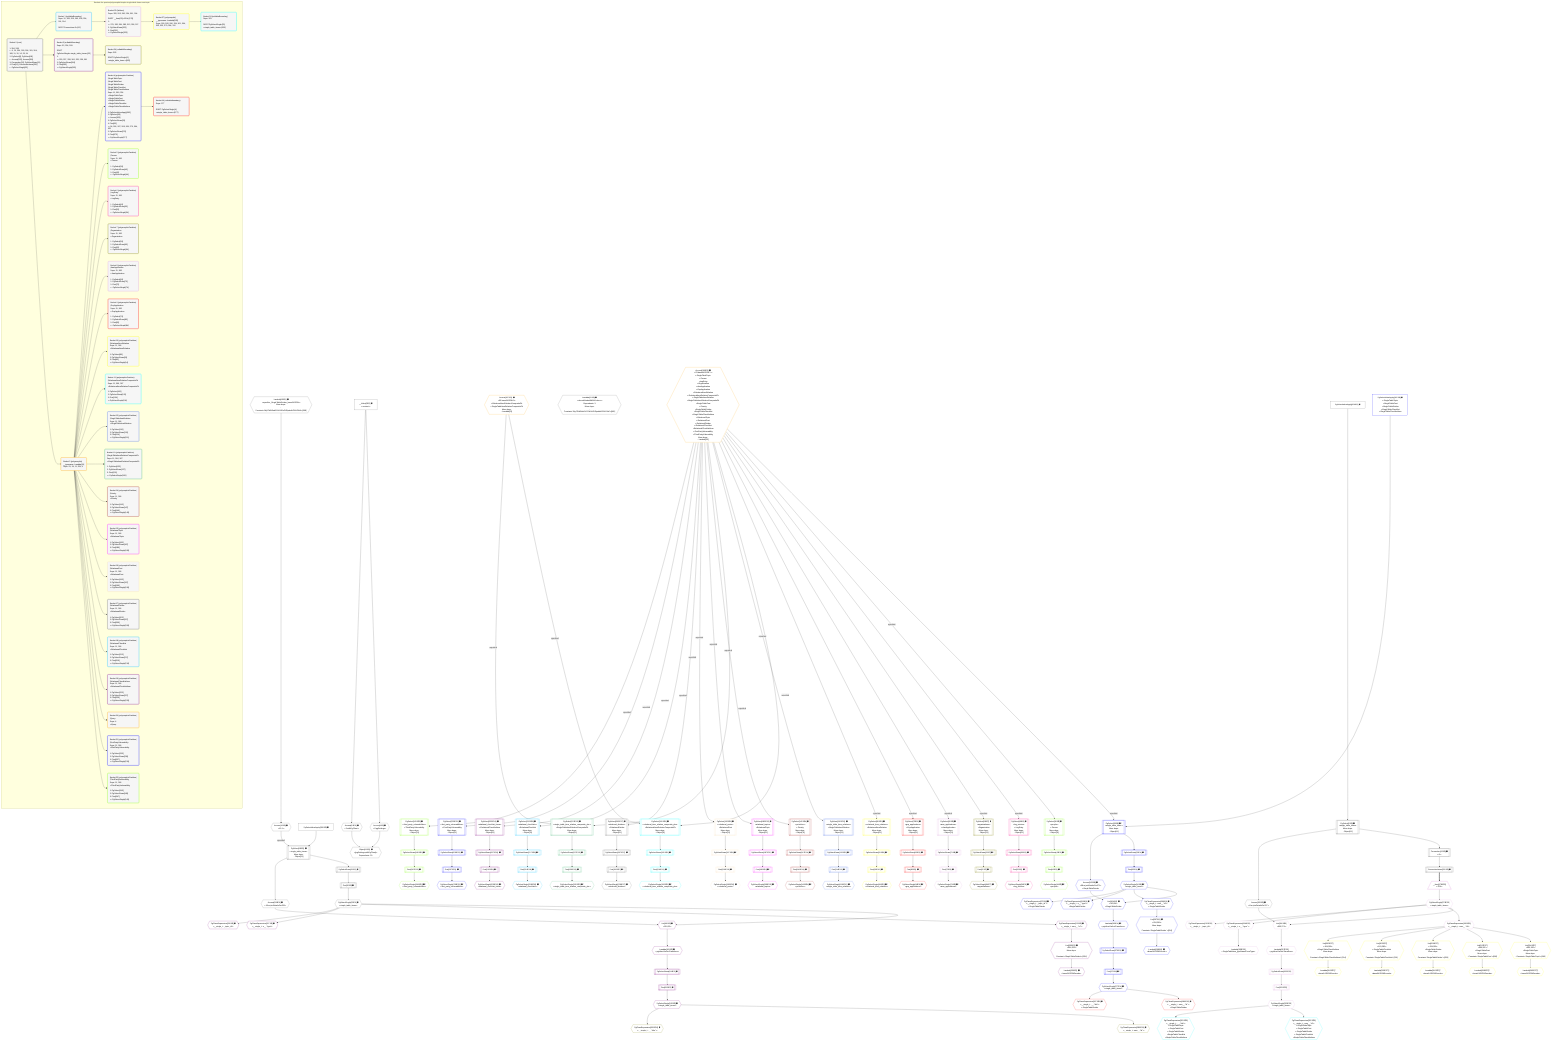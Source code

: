 %%{init: {'themeVariables': { 'fontSize': '12px'}}}%%
graph TD
    classDef path fill:#eee,stroke:#000,color:#000
    classDef plan fill:#fff,stroke-width:1px,color:#000
    classDef itemplan fill:#fff,stroke-width:2px,color:#000
    classDef unbatchedplan fill:#dff,stroke-width:1px,color:#000
    classDef sideeffectplan fill:#fcc,stroke-width:2px,color:#000
    classDef bucket fill:#f6f6f6,color:#000,stroke-width:2px,text-align:left

    subgraph "Buckets for queries/polymorphic/simple-single-table-items-root-topic"
    Bucket0("Bucket 0 (root)<br /><br />1: 354, 358<br />ᐳ: 9, 10, 254, 293, 296, 301, 304, 368, 11, 15, 16, 23, 24<br />2: PgSelect[8], PgSelect[18]<br />ᐳ: Access[355], Access[359]<br />3: Connection[12], PgSelectRows[21]<br />4: First[20], ConnectionItems[250]<br />ᐳ: PgSelectSingle[22]"):::bucket
    Bucket1("Bucket 1 (nullableBoundary)<br />Deps: 12, 355, 250, 293, 296, 254, 301, 304<br /><br />ROOT Connectionᐸ8ᐳ[12]"):::bucket
    Bucket2("Bucket 2 (nullableBoundary)<br />Deps: 22, 254, 359<br /><br />ROOT PgSelectSingleᐸsingle_table_itemsᐳ[22]<br />1: <br />ᐳ: 253, 257, 258, 360, 255, 256, 361<br />2: PgSelectRows[264]<br />3: First[263]<br />ᐳ: PgSelectSingle[265]"):::bucket
    Bucket3("Bucket 3 (polymorphic)<br />__typename: Lambda[24]<br />Deps: 23, 24, 11, 254, 4"):::bucket
    Bucket4("Bucket 4 (polymorphicPartition)<br />|SingleTableTopic<br />|SingleTablePost<br />|SingleTableDivider<br />|SingleTableChecklist<br />|SingleTableChecklistItem<br />Deps: 11, 366, 254<br />ᐳSingleTableTopic<br />ᐳSingleTablePost<br />ᐳSingleTableDivider<br />ᐳSingleTableChecklist<br />ᐳSingleTableChecklistItem<br /><br />1: PgSelectInlineApply[362]<br />2: PgSelect[28]<br />ᐳ: Access[363]<br />3: PgSelectRows[33]<br />4: First[32]<br />ᐳ: 34, 266, 267, 268, 269, 270, 364, 365<br />5: PgSelectRows[276]<br />6: First[275]<br />ᐳ: PgSelectSingle[277]"):::bucket
    Bucket5("Bucket 5 (polymorphicPartition)<br />|Person<br />Deps: 11, 366<br />ᐳPerson<br /><br />1: PgSelect[38]<br />2: PgSelectRows[43]<br />3: First[42]<br />ᐳ: PgSelectSingle[44]"):::bucket
    Bucket6("Bucket 6 (polymorphicPartition)<br />|LogEntry<br />Deps: 11, 366<br />ᐳLogEntry<br /><br />1: PgSelect[48]<br />2: PgSelectRows[53]<br />3: First[52]<br />ᐳ: PgSelectSingle[54]"):::bucket
    Bucket7("Bucket 7 (polymorphicPartition)<br />|Organization<br />Deps: 11, 366<br />ᐳOrganization<br /><br />1: PgSelect[58]<br />2: PgSelectRows[63]<br />3: First[62]<br />ᐳ: PgSelectSingle[64]"):::bucket
    Bucket8("Bucket 8 (polymorphicPartition)<br />|AwsApplication<br />Deps: 11, 366<br />ᐳAwsApplication<br /><br />1: PgSelect[68]<br />2: PgSelectRows[73]<br />3: First[72]<br />ᐳ: PgSelectSingle[74]"):::bucket
    Bucket9("Bucket 9 (polymorphicPartition)<br />|GcpApplication<br />Deps: 11, 366<br />ᐳGcpApplication<br /><br />1: PgSelect[78]<br />2: PgSelectRows[83]<br />3: First[82]<br />ᐳ: PgSelectSingle[84]"):::bucket
    Bucket10("Bucket 10 (polymorphicPartition)<br />|RelationalItemRelation<br />Deps: 11, 366<br />ᐳRelationalItemRelation<br /><br />1: PgSelect[88]<br />2: PgSelectRows[93]<br />3: First[92]<br />ᐳ: PgSelectSingle[94]"):::bucket
    Bucket11("Bucket 11 (polymorphicPartition)<br />|RelationalItemRelationCompositePk<br />Deps: 11, 366, 367<br />ᐳRelationalItemRelationCompositePk<br /><br />1: PgSelect[100]<br />2: PgSelectRows[105]<br />3: First[104]<br />ᐳ: PgSelectSingle[106]"):::bucket
    Bucket12("Bucket 12 (polymorphicPartition)<br />|SingleTableItemRelation<br />Deps: 11, 366<br />ᐳSingleTableItemRelation<br /><br />1: PgSelect[110]<br />2: PgSelectRows[115]<br />3: First[114]<br />ᐳ: PgSelectSingle[116]"):::bucket
    Bucket13("Bucket 13 (polymorphicPartition)<br />|SingleTableItemRelationCompositePk<br />Deps: 11, 366, 367<br />ᐳSingleTableItemRelationCompositePk<br /><br />1: PgSelect[122]<br />2: PgSelectRows[127]<br />3: First[126]<br />ᐳ: PgSelectSingle[128]"):::bucket
    Bucket14("Bucket 14 (polymorphicPartition)<br />|Priority<br />Deps: 11, 366<br />ᐳPriority<br /><br />1: PgSelect[142]<br />2: PgSelectRows[147]<br />3: First[146]<br />ᐳ: PgSelectSingle[148]"):::bucket
    Bucket15("Bucket 15 (polymorphicPartition)<br />|RelationalTopic<br />Deps: 11, 366<br />ᐳRelationalTopic<br /><br />1: PgSelect[182]<br />2: PgSelectRows[187]<br />3: First[186]<br />ᐳ: PgSelectSingle[188]"):::bucket
    Bucket16("Bucket 16 (polymorphicPartition)<br />|RelationalPost<br />Deps: 11, 366<br />ᐳRelationalPost<br /><br />1: PgSelect[192]<br />2: PgSelectRows[197]<br />3: First[196]<br />ᐳ: PgSelectSingle[198]"):::bucket
    Bucket17("Bucket 17 (polymorphicPartition)<br />|RelationalDivider<br />Deps: 11, 366<br />ᐳRelationalDivider<br /><br />1: PgSelect[202]<br />2: PgSelectRows[207]<br />3: First[206]<br />ᐳ: PgSelectSingle[208]"):::bucket
    Bucket18("Bucket 18 (polymorphicPartition)<br />|RelationalChecklist<br />Deps: 11, 366<br />ᐳRelationalChecklist<br /><br />1: PgSelect[212]<br />2: PgSelectRows[217]<br />3: First[216]<br />ᐳ: PgSelectSingle[218]"):::bucket
    Bucket19("Bucket 19 (polymorphicPartition)<br />|RelationalChecklistItem<br />Deps: 11, 366<br />ᐳRelationalChecklistItem<br /><br />1: PgSelect[222]<br />2: PgSelectRows[227]<br />3: First[226]<br />ᐳ: PgSelectSingle[228]"):::bucket
    Bucket20("Bucket 20 (polymorphicPartition)<br />|Query<br />Deps: 4<br />ᐳQuery"):::bucket
    Bucket21("Bucket 21 (polymorphicPartition)<br />|FirstPartyVulnerability<br />Deps: 11, 366<br />ᐳFirstPartyVulnerability<br /><br />1: PgSelect[233]<br />2: PgSelectRows[238]<br />3: First[237]<br />ᐳ: PgSelectSingle[239]"):::bucket
    Bucket22("Bucket 22 (polymorphicPartition)<br />|ThirdPartyVulnerability<br />Deps: 11, 366<br />ᐳThirdPartyVulnerability<br /><br />1: PgSelect[243]<br />2: PgSelectRows[248]<br />3: First[247]<br />ᐳ: PgSelectSingle[249]"):::bucket
    Bucket24("Bucket 24 (nullableBoundary)<br />Deps: 265<br /><br />ROOT PgSelectSingle{2}ᐸsingle_table_itemsᐳ[265]"):::bucket
    Bucket25("Bucket 25 (listItem)<br />Deps: 355, 293, 296, 254, 301, 304<br /><br />ROOT __Item{25}ᐸ250ᐳ[278]<br />1: <br />ᐳ: 279, 282, 284, 285, 312, 356, 357<br />2: PgSelectRows[322]<br />3: First[321]<br />ᐳ: PgSelectSingle[323]"):::bucket
    Bucket26("Bucket 26 (nullableBoundary)<br />Deps: 277<br /><br />ROOT PgSelectSingle{4}ᐸsingle_table_itemsᐳ[277]"):::bucket
    Bucket27("Bucket 27 (polymorphic)<br />__typename: Lambda[285]<br />Deps: 293, 282, 296, 254, 301, 304, 285, 323, 279, 284, 312"):::bucket
    Bucket28("Bucket 28 (nullableBoundary)<br />Deps: 323<br /><br />ROOT PgSelectSingle{25}ᐸsingle_table_itemsᐳ[323]"):::bucket
    end
    Bucket0 --> Bucket1 & Bucket2 & Bucket3
    Bucket1 --> Bucket25
    Bucket2 --> Bucket24
    Bucket3 --> Bucket4 & Bucket5 & Bucket6 & Bucket7 & Bucket8 & Bucket9 & Bucket10 & Bucket11 & Bucket12 & Bucket13 & Bucket14 & Bucket15 & Bucket16 & Bucket17 & Bucket18 & Bucket19 & Bucket20 & Bucket21 & Bucket22
    Bucket4 --> Bucket26
    Bucket25 --> Bucket27
    Bucket27 --> Bucket28

    %% plan dependencies
    PgSelect18[["PgSelect[18∈0] ➊<br />ᐸsingle_table_itemsᐳ<br />More deps:<br />- Object[11]"]]:::plan
    Access16{{"Access[16∈0] ➊<br />ᐸ15.1ᐳ"}}:::plan
    PgSelectInlineApply358["PgSelectInlineApply[358∈0] ➊"]:::plan
    Access16 -->|rejectNull| PgSelect18
    PgSelectInlineApply358 --> PgSelect18
    PgSelect8[["PgSelect[8∈0] ➊<br />ᐸsingle_table_itemsᐳ<br />More deps:<br />- Object[11]"]]:::plan
    PgSelectInlineApply354["PgSelectInlineApply[354∈0] ➊"]:::plan
    PgSelectInlineApply354 --> PgSelect8
    Object11{{"Object[11∈0] ➊<br />ᐸ{pgSettings,withPgClient}ᐳ<br />Dependents: 20"}}:::plan
    Access9{{"Access[9∈0] ➊<br />ᐸ2.pgSettingsᐳ"}}:::plan
    Access10{{"Access[10∈0] ➊<br />ᐸ2.withPgClientᐳ"}}:::plan
    Access9 & Access10 --> Object11
    __Value2["__Value[2∈0] ➊<br />ᐸcontextᐳ"]:::plan
    __Value2 --> Access9
    __Value2 --> Access10
    Connection12[["Connection[12∈0] ➊<br />ᐸ8ᐳ"]]:::plan
    PgSelect8 --> Connection12
    Lambda15{{"Lambda[15∈0] ➊<br />ᐸspecifier_SingleTableDivider_base64JSONᐳ<br />More deps:<br />- Constantᐸ'WyJTaW5nbGVUYWJsZURpdmlkZXIiLDNd'ᐳ[368]"}}:::plan
    Lambda15 --> Access16
    First20[["First[20∈0] ➊"]]:::plan
    PgSelectRows21[["PgSelectRows[21∈0] ➊"]]:::plan
    PgSelectRows21 --> First20
    PgSelect18 --> PgSelectRows21
    PgSelectSingle22{{"PgSelectSingle[22∈0] ➊<br />ᐸsingle_table_itemsᐳ"}}:::plan
    First20 --> PgSelectSingle22
    Lambda23{{"Lambda[23∈0] ➊<br />ᐸdecodeNodeIdWithCodecsᐳ<br />Dependents: 3<br />More deps:<br />- Constantᐸ'WyJTaW5nbGVUYWJsZURpdmlkZXIiLDNd'ᐳ[368]"}}:::plan
    ConnectionItems250[["ConnectionItems[250∈0] ➊"]]:::plan
    Connection12 --> ConnectionItems250
    Access355{{"Access[355∈0] ➊<br />ᐸ8.m.joinDetailsFor317ᐳ"}}:::plan
    PgSelect8 --> Access355
    Access359{{"Access[359∈0] ➊<br />ᐸ18.m.joinDetailsFor259ᐳ"}}:::plan
    PgSelect18 --> Access359
    List255{{"List[255∈2] ➊<br />ᐸ254,253ᐳ<br />More deps:<br />- Constantᐸ'SingleTableDivider'ᐳ[254]"}}:::plan
    PgClassExpression253{{"PgClassExpression[253∈2] ➊<br />ᐸ__single_t...ems__.”id”ᐳ"}}:::plan
    PgClassExpression253 --> List255
    List360{{"List[360∈2] ➊<br />ᐸ359,22ᐳ"}}:::plan
    Access359 & PgSelectSingle22 --> List360
    PgSelectSingle22 --> PgClassExpression253
    Lambda256{{"Lambda[256∈2] ➊<br />ᐸbase64JSONEncodeᐳ"}}:::plan
    List255 --> Lambda256
    PgClassExpression257{{"PgClassExpression[257∈2] ➊<br />ᐸ__single_t...s__.”type”ᐳ"}}:::plan
    PgSelectSingle22 --> PgClassExpression257
    PgClassExpression258{{"PgClassExpression[258∈2] ➊<br />ᐸ__single_t..._topic_id”ᐳ"}}:::plan
    PgSelectSingle22 --> PgClassExpression258
    First263[["First[263∈2] ➊"]]:::plan
    PgSelectRows264[["PgSelectRows[264∈2] ➊"]]:::plan
    PgSelectRows264 --> First263
    Lambda361{{"Lambda[361∈2] ➊<br />ᐸpgInlineViaJoinTransformᐳ"}}:::plan
    Lambda361 --> PgSelectRows264
    PgSelectSingle265{{"PgSelectSingle[265∈2] ➊<br />ᐸsingle_table_itemsᐳ"}}:::plan
    First263 --> PgSelectSingle265
    List360 --> Lambda361
    Access366{{"Access[366∈3] ➊<br />ᐸ23.base64JSON.1ᐳ<br />ᐳSingleTableTopic<br />ᐳPerson<br />ᐳLogEntry<br />ᐳOrganization<br />ᐳAwsApplication<br />ᐳGcpApplication<br />ᐳRelationalItemRelation<br />ᐳRelationalItemRelationCompositePk<br />ᐳSingleTableItemRelation<br />ᐳSingleTableItemRelationCompositePk<br />ᐳSingleTablePost<br />ᐳPriority<br />ᐳSingleTableDivider<br />ᐳSingleTableChecklist<br />ᐳSingleTableChecklistItem<br />ᐳRelationalTopic<br />ᐳRelationalPost<br />ᐳRelationalDivider<br />ᐳRelationalChecklist<br />ᐳRelationalChecklistItem<br />ᐳFirstPartyVulnerability<br />ᐳThirdPartyVulnerability<br />More deps:<br />- Lambda[23]"}}:::plan
    Access367{{"Access[367∈3] ➊<br />ᐸ23.base64JSON.2ᐳ<br />ᐳRelationalItemRelationCompositePk<br />ᐳSingleTableItemRelationCompositePk<br />More deps:<br />- Lambda[23]"}}:::plan
    PgSelect28[["PgSelect[28∈4] ➊^<br />ᐸsingle_table_itemsᐳ<br />More deps:<br />- Object[11]"]]:::plan
    PgSelectInlineApply362["PgSelectInlineApply[362∈4] ➊<br />ᐳSingleTableTopic<br />ᐳSingleTablePost<br />ᐳSingleTableDivider<br />ᐳSingleTableChecklist<br />ᐳSingleTableChecklistItem"]:::plan
    Access366 -->|rejectNull| PgSelect28
    PgSelectInlineApply362 --> PgSelect28
    List267{{"List[267∈4] ➊^<br />ᐸ254,266ᐳ<br />More deps:<br />- Constantᐸ'SingleTableDivider'ᐳ[254]"}}:::plan
    PgClassExpression266{{"PgClassExpression[266∈4] ➊<br />ᐸ__single_t...ems__.”id”ᐳ<br />ᐳSingleTableDivider"}}:::plan
    PgClassExpression266 --> List267
    List364{{"List[364∈4] ➊<br />ᐸ363,34ᐳ<br />ᐳSingleTableDivider"}}:::plan
    Access363{{"Access[363∈4] ➊<br />ᐸ28.m.joinDetailsFor271ᐳ<br />ᐳSingleTableDivider"}}:::plan
    PgSelectSingle34{{"PgSelectSingle[34∈4] ➊^<br />ᐸsingle_table_itemsᐳ"}}:::plan
    Access363 & PgSelectSingle34 --> List364
    First32[["First[32∈4] ➊^"]]:::plan
    PgSelectRows33[["PgSelectRows[33∈4] ➊^"]]:::plan
    PgSelectRows33 --> First32
    PgSelect28 --> PgSelectRows33
    First32 --> PgSelectSingle34
    PgSelectSingle34 --> PgClassExpression266
    Lambda268{{"Lambda[268∈4] ➊^<br />ᐸbase64JSONEncodeᐳ"}}:::plan
    List267 --> Lambda268
    PgClassExpression269{{"PgClassExpression[269∈4] ➊<br />ᐸ__single_t...s__.”type”ᐳ<br />ᐳSingleTableDivider"}}:::plan
    PgSelectSingle34 --> PgClassExpression269
    PgClassExpression270{{"PgClassExpression[270∈4] ➊<br />ᐸ__single_t..._topic_id”ᐳ<br />ᐳSingleTableDivider"}}:::plan
    PgSelectSingle34 --> PgClassExpression270
    First275[["First[275∈4] ➊^"]]:::plan
    PgSelectRows276[["PgSelectRows[276∈4] ➊^"]]:::plan
    PgSelectRows276 --> First275
    Lambda365{{"Lambda[365∈4] ➊^<br />ᐸpgInlineViaJoinTransformᐳ"}}:::plan
    Lambda365 --> PgSelectRows276
    PgSelectSingle277{{"PgSelectSingle[277∈4] ➊^<br />ᐸsingle_table_itemsᐳ"}}:::plan
    First275 --> PgSelectSingle277
    PgSelect28 --> Access363
    List364 --> Lambda365
    PgSelect38[["PgSelect[38∈5] ➊<br />ᐸpeopleᐳ<br />ᐳPerson<br />More deps:<br />- Object[11]"]]:::plan
    Access366 -->|rejectNull| PgSelect38
    First42[["First[42∈5] ➊^"]]:::plan
    PgSelectRows43[["PgSelectRows[43∈5] ➊^"]]:::plan
    PgSelectRows43 --> First42
    PgSelect38 --> PgSelectRows43
    PgSelectSingle44{{"PgSelectSingle[44∈5] ➊^<br />ᐸpeopleᐳ"}}:::plan
    First42 --> PgSelectSingle44
    PgSelect48[["PgSelect[48∈6] ➊<br />ᐸlog_entriesᐳ<br />ᐳLogEntry<br />More deps:<br />- Object[11]"]]:::plan
    Access366 -->|rejectNull| PgSelect48
    First52[["First[52∈6] ➊^"]]:::plan
    PgSelectRows53[["PgSelectRows[53∈6] ➊^"]]:::plan
    PgSelectRows53 --> First52
    PgSelect48 --> PgSelectRows53
    PgSelectSingle54{{"PgSelectSingle[54∈6] ➊^<br />ᐸlog_entriesᐳ"}}:::plan
    First52 --> PgSelectSingle54
    PgSelect58[["PgSelect[58∈7] ➊<br />ᐸorganizationsᐳ<br />ᐳOrganization<br />More deps:<br />- Object[11]"]]:::plan
    Access366 -->|rejectNull| PgSelect58
    First62[["First[62∈7] ➊^"]]:::plan
    PgSelectRows63[["PgSelectRows[63∈7] ➊^"]]:::plan
    PgSelectRows63 --> First62
    PgSelect58 --> PgSelectRows63
    PgSelectSingle64{{"PgSelectSingle[64∈7] ➊^<br />ᐸorganizationsᐳ"}}:::plan
    First62 --> PgSelectSingle64
    PgSelect68[["PgSelect[68∈8] ➊<br />ᐸaws_applicationsᐳ<br />ᐳAwsApplication<br />More deps:<br />- Object[11]"]]:::plan
    Access366 -->|rejectNull| PgSelect68
    First72[["First[72∈8] ➊^"]]:::plan
    PgSelectRows73[["PgSelectRows[73∈8] ➊^"]]:::plan
    PgSelectRows73 --> First72
    PgSelect68 --> PgSelectRows73
    PgSelectSingle74{{"PgSelectSingle[74∈8] ➊^<br />ᐸaws_applicationsᐳ"}}:::plan
    First72 --> PgSelectSingle74
    PgSelect78[["PgSelect[78∈9] ➊<br />ᐸgcp_applicationsᐳ<br />ᐳGcpApplication<br />More deps:<br />- Object[11]"]]:::plan
    Access366 -->|rejectNull| PgSelect78
    First82[["First[82∈9] ➊^"]]:::plan
    PgSelectRows83[["PgSelectRows[83∈9] ➊^"]]:::plan
    PgSelectRows83 --> First82
    PgSelect78 --> PgSelectRows83
    PgSelectSingle84{{"PgSelectSingle[84∈9] ➊^<br />ᐸgcp_applicationsᐳ"}}:::plan
    First82 --> PgSelectSingle84
    PgSelect88[["PgSelect[88∈10] ➊<br />ᐸrelational_item_relationsᐳ<br />ᐳRelationalItemRelation<br />More deps:<br />- Object[11]"]]:::plan
    Access366 -->|rejectNull| PgSelect88
    First92[["First[92∈10] ➊^"]]:::plan
    PgSelectRows93[["PgSelectRows[93∈10] ➊^"]]:::plan
    PgSelectRows93 --> First92
    PgSelect88 --> PgSelectRows93
    PgSelectSingle94{{"PgSelectSingle[94∈10] ➊^<br />ᐸrelational_item_relationsᐳ"}}:::plan
    First92 --> PgSelectSingle94
    PgSelect100[["PgSelect[100∈11] ➊<br />ᐸrelational_item_relation_composite_pksᐳ<br />ᐳRelationalItemRelationCompositePk<br />More deps:<br />- Object[11]"]]:::plan
    Access366 -->|rejectNull| PgSelect100
    Access367 -->|rejectNull| PgSelect100
    First104[["First[104∈11] ➊^"]]:::plan
    PgSelectRows105[["PgSelectRows[105∈11] ➊^"]]:::plan
    PgSelectRows105 --> First104
    PgSelect100 --> PgSelectRows105
    PgSelectSingle106{{"PgSelectSingle[106∈11] ➊^<br />ᐸrelational_item_relation_composite_pksᐳ"}}:::plan
    First104 --> PgSelectSingle106
    PgSelect110[["PgSelect[110∈12] ➊<br />ᐸsingle_table_item_relationsᐳ<br />ᐳSingleTableItemRelation<br />More deps:<br />- Object[11]"]]:::plan
    Access366 -->|rejectNull| PgSelect110
    First114[["First[114∈12] ➊^"]]:::plan
    PgSelectRows115[["PgSelectRows[115∈12] ➊^"]]:::plan
    PgSelectRows115 --> First114
    PgSelect110 --> PgSelectRows115
    PgSelectSingle116{{"PgSelectSingle[116∈12] ➊^<br />ᐸsingle_table_item_relationsᐳ"}}:::plan
    First114 --> PgSelectSingle116
    PgSelect122[["PgSelect[122∈13] ➊<br />ᐸsingle_table_item_relation_composite_pksᐳ<br />ᐳSingleTableItemRelationCompositePk<br />More deps:<br />- Object[11]"]]:::plan
    Access366 -->|rejectNull| PgSelect122
    Access367 -->|rejectNull| PgSelect122
    First126[["First[126∈13] ➊^"]]:::plan
    PgSelectRows127[["PgSelectRows[127∈13] ➊^"]]:::plan
    PgSelectRows127 --> First126
    PgSelect122 --> PgSelectRows127
    PgSelectSingle128{{"PgSelectSingle[128∈13] ➊^<br />ᐸsingle_table_item_relation_composite_pksᐳ"}}:::plan
    First126 --> PgSelectSingle128
    PgSelect142[["PgSelect[142∈14] ➊<br />ᐸprioritiesᐳ<br />ᐳPriority<br />More deps:<br />- Object[11]"]]:::plan
    Access366 -->|rejectNull| PgSelect142
    First146[["First[146∈14] ➊^"]]:::plan
    PgSelectRows147[["PgSelectRows[147∈14] ➊^"]]:::plan
    PgSelectRows147 --> First146
    PgSelect142 --> PgSelectRows147
    PgSelectSingle148{{"PgSelectSingle[148∈14] ➊^<br />ᐸprioritiesᐳ"}}:::plan
    First146 --> PgSelectSingle148
    PgSelect182[["PgSelect[182∈15] ➊<br />ᐸrelational_topicsᐳ<br />ᐳRelationalTopic<br />More deps:<br />- Object[11]"]]:::plan
    Access366 -->|rejectNull| PgSelect182
    First186[["First[186∈15] ➊^"]]:::plan
    PgSelectRows187[["PgSelectRows[187∈15] ➊^"]]:::plan
    PgSelectRows187 --> First186
    PgSelect182 --> PgSelectRows187
    PgSelectSingle188{{"PgSelectSingle[188∈15] ➊^<br />ᐸrelational_topicsᐳ"}}:::plan
    First186 --> PgSelectSingle188
    PgSelect192[["PgSelect[192∈16] ➊<br />ᐸrelational_postsᐳ<br />ᐳRelationalPost<br />More deps:<br />- Object[11]"]]:::plan
    Access366 -->|rejectNull| PgSelect192
    First196[["First[196∈16] ➊^"]]:::plan
    PgSelectRows197[["PgSelectRows[197∈16] ➊^"]]:::plan
    PgSelectRows197 --> First196
    PgSelect192 --> PgSelectRows197
    PgSelectSingle198{{"PgSelectSingle[198∈16] ➊^<br />ᐸrelational_postsᐳ"}}:::plan
    First196 --> PgSelectSingle198
    PgSelect202[["PgSelect[202∈17] ➊<br />ᐸrelational_dividersᐳ<br />ᐳRelationalDivider<br />More deps:<br />- Object[11]"]]:::plan
    Access366 -->|rejectNull| PgSelect202
    First206[["First[206∈17] ➊^"]]:::plan
    PgSelectRows207[["PgSelectRows[207∈17] ➊^"]]:::plan
    PgSelectRows207 --> First206
    PgSelect202 --> PgSelectRows207
    PgSelectSingle208{{"PgSelectSingle[208∈17] ➊^<br />ᐸrelational_dividersᐳ"}}:::plan
    First206 --> PgSelectSingle208
    PgSelect212[["PgSelect[212∈18] ➊<br />ᐸrelational_checklistsᐳ<br />ᐳRelationalChecklist<br />More deps:<br />- Object[11]"]]:::plan
    Access366 -->|rejectNull| PgSelect212
    First216[["First[216∈18] ➊^"]]:::plan
    PgSelectRows217[["PgSelectRows[217∈18] ➊^"]]:::plan
    PgSelectRows217 --> First216
    PgSelect212 --> PgSelectRows217
    PgSelectSingle218{{"PgSelectSingle[218∈18] ➊^<br />ᐸrelational_checklistsᐳ"}}:::plan
    First216 --> PgSelectSingle218
    PgSelect222[["PgSelect[222∈19] ➊<br />ᐸrelational_checklist_itemsᐳ<br />ᐳRelationalChecklistItem<br />More deps:<br />- Object[11]"]]:::plan
    Access366 -->|rejectNull| PgSelect222
    First226[["First[226∈19] ➊^"]]:::plan
    PgSelectRows227[["PgSelectRows[227∈19] ➊^"]]:::plan
    PgSelectRows227 --> First226
    PgSelect222 --> PgSelectRows227
    PgSelectSingle228{{"PgSelectSingle[228∈19] ➊^<br />ᐸrelational_checklist_itemsᐳ"}}:::plan
    First226 --> PgSelectSingle228
    PgSelect233[["PgSelect[233∈21] ➊<br />ᐸfirst_party_vulnerabilitiesᐳ<br />ᐳFirstPartyVulnerability<br />More deps:<br />- Object[11]"]]:::plan
    Access366 -->|rejectNull| PgSelect233
    First237[["First[237∈21] ➊^"]]:::plan
    PgSelectRows238[["PgSelectRows[238∈21] ➊^"]]:::plan
    PgSelectRows238 --> First237
    PgSelect233 --> PgSelectRows238
    PgSelectSingle239{{"PgSelectSingle[239∈21] ➊^<br />ᐸfirst_party_vulnerabilitiesᐳ"}}:::plan
    First237 --> PgSelectSingle239
    PgSelect243[["PgSelect[243∈22] ➊<br />ᐸthird_party_vulnerabilitiesᐳ<br />ᐳThirdPartyVulnerability<br />More deps:<br />- Object[11]"]]:::plan
    Access366 -->|rejectNull| PgSelect243
    First247[["First[247∈22] ➊^"]]:::plan
    PgSelectRows248[["PgSelectRows[248∈22] ➊^"]]:::plan
    PgSelectRows248 --> First247
    PgSelect243 --> PgSelectRows248
    PgSelectSingle249{{"PgSelectSingle[249∈22] ➊^<br />ᐸthird_party_vulnerabilitiesᐳ"}}:::plan
    First247 --> PgSelectSingle249
    PgClassExpression280{{"PgClassExpression[280∈24] ➊<br />ᐸ__single_t...ems__.”id”ᐳ"}}:::plan
    PgSelectSingle265 --> PgClassExpression280
    PgClassExpression281{{"PgClassExpression[281∈24] ➊<br />ᐸ__single_t...__.”title”ᐳ"}}:::plan
    PgSelectSingle265 --> PgClassExpression281
    List356{{"List[356∈25]<br />ᐸ355,279ᐳ"}}:::plan
    PgSelectSingle279{{"PgSelectSingle[279∈25]<br />ᐸsingle_table_itemsᐳ"}}:::plan
    Access355 & PgSelectSingle279 --> List356
    __Item278[/"__Item[278∈25]<br />ᐸ250ᐳ"\]:::itemplan
    ConnectionItems250 ==> __Item278
    __Item278 --> PgSelectSingle279
    PgClassExpression282{{"PgClassExpression[282∈25]<br />ᐸ__single_t...ems__.”id”ᐳ"}}:::plan
    PgSelectSingle279 --> PgClassExpression282
    PgClassExpression284{{"PgClassExpression[284∈25]<br />ᐸ__single_t...s__.”type”ᐳ"}}:::plan
    PgSelectSingle279 --> PgClassExpression284
    Lambda285{{"Lambda[285∈25]<br />ᐸSingleTableItem_typeNameFromTypeᐳ"}}:::plan
    PgClassExpression284 --> Lambda285
    PgClassExpression312{{"PgClassExpression[312∈25]<br />ᐸ__single_t..._topic_id”ᐳ"}}:::plan
    PgSelectSingle279 --> PgClassExpression312
    First321[["First[321∈25]"]]:::plan
    PgSelectRows322[["PgSelectRows[322∈25]"]]:::plan
    PgSelectRows322 --> First321
    Lambda357{{"Lambda[357∈25]<br />ᐸpgInlineViaJoinTransformᐳ"}}:::plan
    Lambda357 --> PgSelectRows322
    PgSelectSingle323{{"PgSelectSingle[323∈25]<br />ᐸsingle_table_itemsᐳ"}}:::plan
    First321 --> PgSelectSingle323
    List356 --> Lambda357
    PgClassExpression286{{"PgClassExpression[286∈26] ➊<br />ᐸ__single_t...ems__.”id”ᐳ<br />ᐳSingleTableDivider"}}:::plan
    PgSelectSingle277 --> PgClassExpression286
    PgClassExpression287{{"PgClassExpression[287∈26] ➊<br />ᐸ__single_t...__.”title”ᐳ<br />ᐳSingleTableDivider"}}:::plan
    PgSelectSingle277 --> PgClassExpression287
    List294{{"List[294∈27]<br />ᐸ293,282ᐳ<br />ᐳSingleTableTopic<br />More deps:<br />- Constantᐸ'SingleTableTopic'ᐳ[293]"}}:::plan
    PgClassExpression282 --> List294
    List297{{"List[297∈27]<br />ᐸ296,282ᐳ<br />ᐳSingleTablePost<br />More deps:<br />- Constantᐸ'SingleTablePost'ᐳ[296]"}}:::plan
    PgClassExpression282 --> List297
    List299{{"List[299∈27]<br />ᐸ254,282ᐳ<br />ᐳSingleTableDivider<br />More deps:<br />- Constantᐸ'SingleTableDivider'ᐳ[254]"}}:::plan
    PgClassExpression282 --> List299
    List302{{"List[302∈27]<br />ᐸ301,282ᐳ<br />ᐳSingleTableChecklist<br />More deps:<br />- Constantᐸ'SingleTableChecklist'ᐳ[301]"}}:::plan
    PgClassExpression282 --> List302
    List305{{"List[305∈27]<br />ᐸ304,282ᐳ<br />ᐳSingleTableChecklistItem<br />More deps:<br />- Constantᐸ'SingleTableChecklistItem'ᐳ[304]"}}:::plan
    PgClassExpression282 --> List305
    Lambda295{{"Lambda[295∈27]^<br />ᐸbase64JSONEncodeᐳ"}}:::plan
    List294 --> Lambda295
    Lambda298{{"Lambda[298∈27]^<br />ᐸbase64JSONEncodeᐳ"}}:::plan
    List297 --> Lambda298
    Lambda300{{"Lambda[300∈27]^<br />ᐸbase64JSONEncodeᐳ"}}:::plan
    List299 --> Lambda300
    Lambda303{{"Lambda[303∈27]^<br />ᐸbase64JSONEncodeᐳ"}}:::plan
    List302 --> Lambda303
    Lambda306{{"Lambda[306∈27]^<br />ᐸbase64JSONEncodeᐳ"}}:::plan
    List305 --> Lambda306
    PgClassExpression352{{"PgClassExpression[352∈28]<br />ᐸ__single_t...ems__.”id”ᐳ<br />ᐳSingleTableTopic<br />ᐳSingleTablePost<br />ᐳSingleTableDivider<br />ᐳSingleTableChecklist<br />ᐳSingleTableChecklistItem"}}:::plan
    PgSelectSingle323 --> PgClassExpression352
    PgClassExpression353{{"PgClassExpression[353∈28]<br />ᐸ__single_t...__.”title”ᐳ<br />ᐳSingleTableTopic<br />ᐳSingleTablePost<br />ᐳSingleTableDivider<br />ᐳSingleTableChecklist<br />ᐳSingleTableChecklistItem"}}:::plan
    PgSelectSingle323 --> PgClassExpression353

    %% define steps
    classDef bucket0 stroke:#696969
    class Bucket0,__Value2,PgSelect8,Access9,Access10,Object11,Connection12,Lambda15,Access16,PgSelect18,First20,PgSelectRows21,PgSelectSingle22,Lambda23,ConnectionItems250,PgSelectInlineApply354,Access355,PgSelectInlineApply358,Access359 bucket0
    classDef bucket1 stroke:#00bfff
    class Bucket1 bucket1
    classDef bucket2 stroke:#7f007f
    class Bucket2,PgClassExpression253,List255,Lambda256,PgClassExpression257,PgClassExpression258,First263,PgSelectRows264,PgSelectSingle265,List360,Lambda361 bucket2
    classDef bucket3 stroke:#ffa500
    class Bucket3,Access366,Access367 bucket3
    classDef bucket4 stroke:#0000ff
    class Bucket4,PgSelect28,First32,PgSelectRows33,PgSelectSingle34,PgClassExpression266,List267,Lambda268,PgClassExpression269,PgClassExpression270,First275,PgSelectRows276,PgSelectSingle277,PgSelectInlineApply362,Access363,List364,Lambda365 bucket4
    classDef bucket5 stroke:#7fff00
    class Bucket5,PgSelect38,First42,PgSelectRows43,PgSelectSingle44 bucket5
    classDef bucket6 stroke:#ff1493
    class Bucket6,PgSelect48,First52,PgSelectRows53,PgSelectSingle54 bucket6
    classDef bucket7 stroke:#808000
    class Bucket7,PgSelect58,First62,PgSelectRows63,PgSelectSingle64 bucket7
    classDef bucket8 stroke:#dda0dd
    class Bucket8,PgSelect68,First72,PgSelectRows73,PgSelectSingle74 bucket8
    classDef bucket9 stroke:#ff0000
    class Bucket9,PgSelect78,First82,PgSelectRows83,PgSelectSingle84 bucket9
    classDef bucket10 stroke:#ffff00
    class Bucket10,PgSelect88,First92,PgSelectRows93,PgSelectSingle94 bucket10
    classDef bucket11 stroke:#00ffff
    class Bucket11,PgSelect100,First104,PgSelectRows105,PgSelectSingle106 bucket11
    classDef bucket12 stroke:#4169e1
    class Bucket12,PgSelect110,First114,PgSelectRows115,PgSelectSingle116 bucket12
    classDef bucket13 stroke:#3cb371
    class Bucket13,PgSelect122,First126,PgSelectRows127,PgSelectSingle128 bucket13
    classDef bucket14 stroke:#a52a2a
    class Bucket14,PgSelect142,First146,PgSelectRows147,PgSelectSingle148 bucket14
    classDef bucket15 stroke:#ff00ff
    class Bucket15,PgSelect182,First186,PgSelectRows187,PgSelectSingle188 bucket15
    classDef bucket16 stroke:#f5deb3
    class Bucket16,PgSelect192,First196,PgSelectRows197,PgSelectSingle198 bucket16
    classDef bucket17 stroke:#696969
    class Bucket17,PgSelect202,First206,PgSelectRows207,PgSelectSingle208 bucket17
    classDef bucket18 stroke:#00bfff
    class Bucket18,PgSelect212,First216,PgSelectRows217,PgSelectSingle218 bucket18
    classDef bucket19 stroke:#7f007f
    class Bucket19,PgSelect222,First226,PgSelectRows227,PgSelectSingle228 bucket19
    classDef bucket20 stroke:#ffa500
    class Bucket20 bucket20
    classDef bucket21 stroke:#0000ff
    class Bucket21,PgSelect233,First237,PgSelectRows238,PgSelectSingle239 bucket21
    classDef bucket22 stroke:#7fff00
    class Bucket22,PgSelect243,First247,PgSelectRows248,PgSelectSingle249 bucket22
    classDef bucket24 stroke:#808000
    class Bucket24,PgClassExpression280,PgClassExpression281 bucket24
    classDef bucket25 stroke:#dda0dd
    class Bucket25,__Item278,PgSelectSingle279,PgClassExpression282,PgClassExpression284,Lambda285,PgClassExpression312,First321,PgSelectRows322,PgSelectSingle323,List356,Lambda357 bucket25
    classDef bucket26 stroke:#ff0000
    class Bucket26,PgClassExpression286,PgClassExpression287 bucket26
    classDef bucket27 stroke:#ffff00
    class Bucket27,List294,Lambda295,List297,Lambda298,List299,Lambda300,List302,Lambda303,List305,Lambda306 bucket27
    classDef bucket28 stroke:#00ffff
    class Bucket28,PgClassExpression352,PgClassExpression353 bucket28